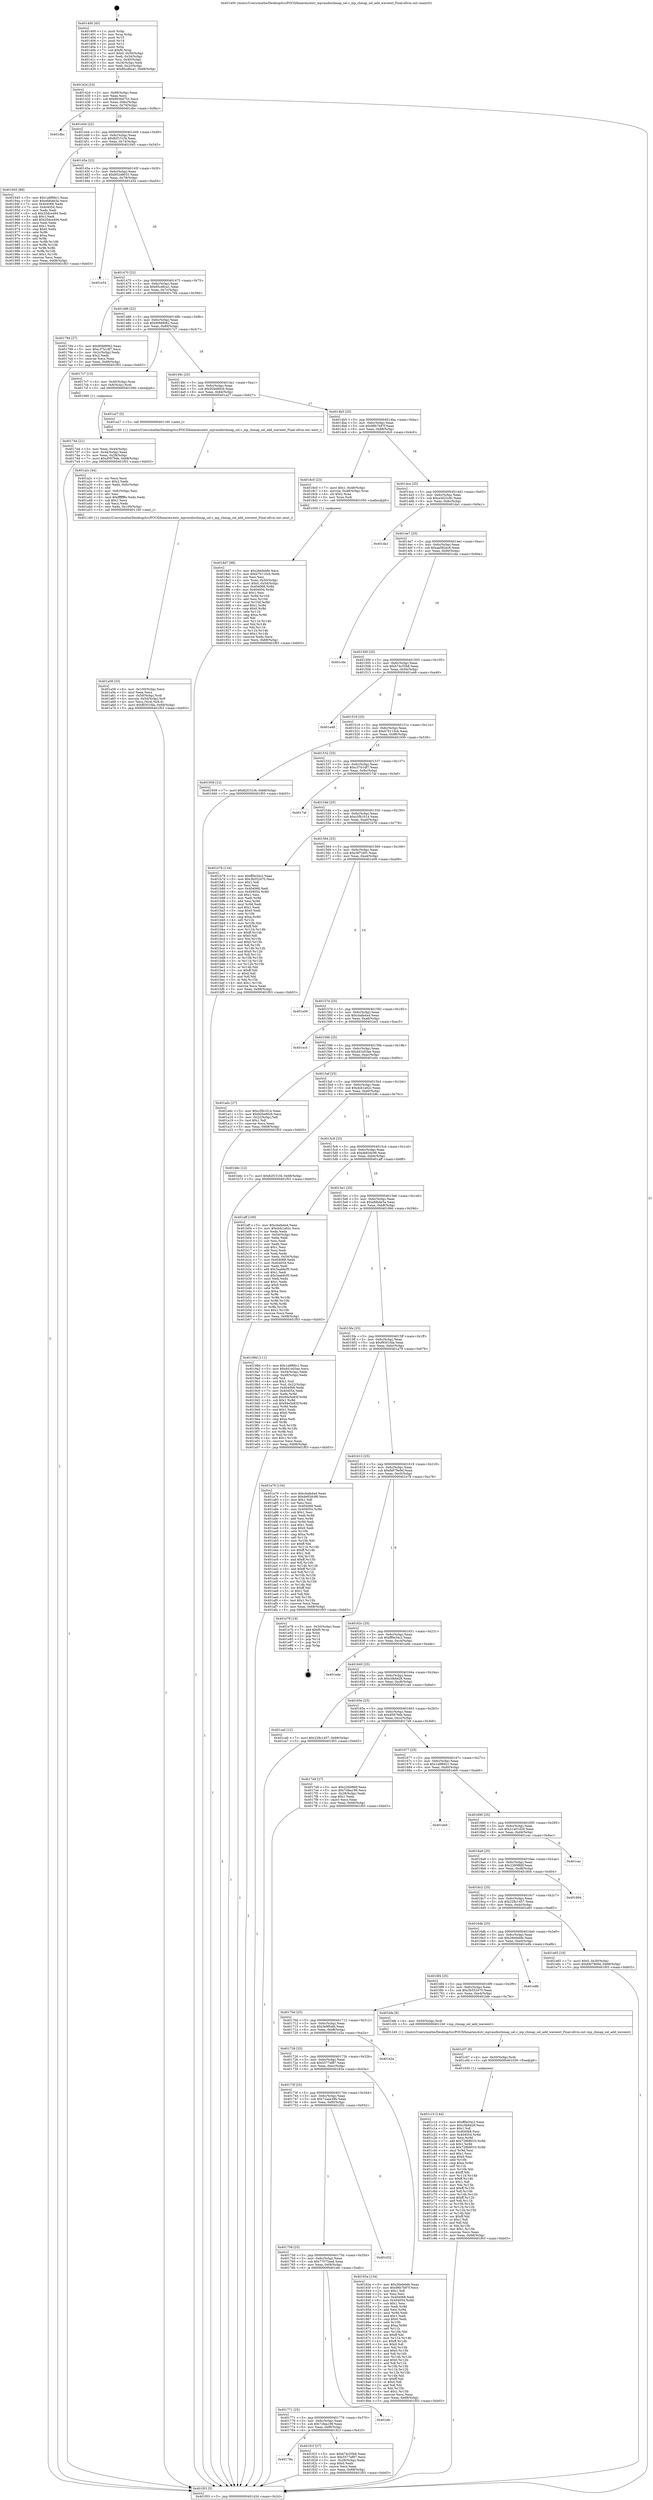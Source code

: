 digraph "0x401400" {
  label = "0x401400 (/mnt/c/Users/mathe/Desktop/tcc/POCII/binaries/extr_mpvaudiochmap_sel.c_mp_chmap_sel_add_waveext_Final-ollvm.out::main(0))"
  labelloc = "t"
  node[shape=record]

  Entry [label="",width=0.3,height=0.3,shape=circle,fillcolor=black,style=filled]
  "0x40142d" [label="{
     0x40142d [23]\l
     | [instrs]\l
     &nbsp;&nbsp;0x40142d \<+3\>: mov -0x68(%rbp),%eax\l
     &nbsp;&nbsp;0x401430 \<+2\>: mov %eax,%ecx\l
     &nbsp;&nbsp;0x401432 \<+6\>: sub $0x8036d753,%ecx\l
     &nbsp;&nbsp;0x401438 \<+3\>: mov %eax,-0x6c(%rbp)\l
     &nbsp;&nbsp;0x40143b \<+3\>: mov %ecx,-0x70(%rbp)\l
     &nbsp;&nbsp;0x40143e \<+6\>: je 0000000000401dbc \<main+0x9bc\>\l
  }"]
  "0x401dbc" [label="{
     0x401dbc\l
  }", style=dashed]
  "0x401444" [label="{
     0x401444 [22]\l
     | [instrs]\l
     &nbsp;&nbsp;0x401444 \<+5\>: jmp 0000000000401449 \<main+0x49\>\l
     &nbsp;&nbsp;0x401449 \<+3\>: mov -0x6c(%rbp),%eax\l
     &nbsp;&nbsp;0x40144c \<+5\>: sub $0x82f151f4,%eax\l
     &nbsp;&nbsp;0x401451 \<+3\>: mov %eax,-0x74(%rbp)\l
     &nbsp;&nbsp;0x401454 \<+6\>: je 0000000000401945 \<main+0x545\>\l
  }"]
  Exit [label="",width=0.3,height=0.3,shape=circle,fillcolor=black,style=filled,peripheries=2]
  "0x401945" [label="{
     0x401945 [88]\l
     | [instrs]\l
     &nbsp;&nbsp;0x401945 \<+5\>: mov $0x1a9f66c1,%eax\l
     &nbsp;&nbsp;0x40194a \<+5\>: mov $0xefdbde3a,%ecx\l
     &nbsp;&nbsp;0x40194f \<+7\>: mov 0x404068,%edx\l
     &nbsp;&nbsp;0x401956 \<+7\>: mov 0x404054,%esi\l
     &nbsp;&nbsp;0x40195d \<+2\>: mov %edx,%edi\l
     &nbsp;&nbsp;0x40195f \<+6\>: sub $0x35dce494,%edi\l
     &nbsp;&nbsp;0x401965 \<+3\>: sub $0x1,%edi\l
     &nbsp;&nbsp;0x401968 \<+6\>: add $0x35dce494,%edi\l
     &nbsp;&nbsp;0x40196e \<+3\>: imul %edi,%edx\l
     &nbsp;&nbsp;0x401971 \<+3\>: and $0x1,%edx\l
     &nbsp;&nbsp;0x401974 \<+3\>: cmp $0x0,%edx\l
     &nbsp;&nbsp;0x401977 \<+4\>: sete %r8b\l
     &nbsp;&nbsp;0x40197b \<+3\>: cmp $0xa,%esi\l
     &nbsp;&nbsp;0x40197e \<+4\>: setl %r9b\l
     &nbsp;&nbsp;0x401982 \<+3\>: mov %r8b,%r10b\l
     &nbsp;&nbsp;0x401985 \<+3\>: and %r9b,%r10b\l
     &nbsp;&nbsp;0x401988 \<+3\>: xor %r9b,%r8b\l
     &nbsp;&nbsp;0x40198b \<+3\>: or %r8b,%r10b\l
     &nbsp;&nbsp;0x40198e \<+4\>: test $0x1,%r10b\l
     &nbsp;&nbsp;0x401992 \<+3\>: cmovne %ecx,%eax\l
     &nbsp;&nbsp;0x401995 \<+3\>: mov %eax,-0x68(%rbp)\l
     &nbsp;&nbsp;0x401998 \<+5\>: jmp 0000000000401f03 \<main+0xb03\>\l
  }"]
  "0x40145a" [label="{
     0x40145a [22]\l
     | [instrs]\l
     &nbsp;&nbsp;0x40145a \<+5\>: jmp 000000000040145f \<main+0x5f\>\l
     &nbsp;&nbsp;0x40145f \<+3\>: mov -0x6c(%rbp),%eax\l
     &nbsp;&nbsp;0x401462 \<+5\>: sub $0x852d8031,%eax\l
     &nbsp;&nbsp;0x401467 \<+3\>: mov %eax,-0x78(%rbp)\l
     &nbsp;&nbsp;0x40146a \<+6\>: je 0000000000401e54 \<main+0xa54\>\l
  }"]
  "0x401c10" [label="{
     0x401c10 [144]\l
     | [instrs]\l
     &nbsp;&nbsp;0x401c10 \<+5\>: mov $0xff0e34c2,%eax\l
     &nbsp;&nbsp;0x401c15 \<+5\>: mov $0xc0b6d28,%ecx\l
     &nbsp;&nbsp;0x401c1a \<+2\>: mov $0x1,%dl\l
     &nbsp;&nbsp;0x401c1c \<+7\>: mov 0x404068,%esi\l
     &nbsp;&nbsp;0x401c23 \<+8\>: mov 0x404054,%r8d\l
     &nbsp;&nbsp;0x401c2b \<+3\>: mov %esi,%r9d\l
     &nbsp;&nbsp;0x401c2e \<+7\>: add $0x728b8033,%r9d\l
     &nbsp;&nbsp;0x401c35 \<+4\>: sub $0x1,%r9d\l
     &nbsp;&nbsp;0x401c39 \<+7\>: sub $0x728b8033,%r9d\l
     &nbsp;&nbsp;0x401c40 \<+4\>: imul %r9d,%esi\l
     &nbsp;&nbsp;0x401c44 \<+3\>: and $0x1,%esi\l
     &nbsp;&nbsp;0x401c47 \<+3\>: cmp $0x0,%esi\l
     &nbsp;&nbsp;0x401c4a \<+4\>: sete %r10b\l
     &nbsp;&nbsp;0x401c4e \<+4\>: cmp $0xa,%r8d\l
     &nbsp;&nbsp;0x401c52 \<+4\>: setl %r11b\l
     &nbsp;&nbsp;0x401c56 \<+3\>: mov %r10b,%bl\l
     &nbsp;&nbsp;0x401c59 \<+3\>: xor $0xff,%bl\l
     &nbsp;&nbsp;0x401c5c \<+3\>: mov %r11b,%r14b\l
     &nbsp;&nbsp;0x401c5f \<+4\>: xor $0xff,%r14b\l
     &nbsp;&nbsp;0x401c63 \<+3\>: xor $0x1,%dl\l
     &nbsp;&nbsp;0x401c66 \<+3\>: mov %bl,%r15b\l
     &nbsp;&nbsp;0x401c69 \<+4\>: and $0xff,%r15b\l
     &nbsp;&nbsp;0x401c6d \<+3\>: and %dl,%r10b\l
     &nbsp;&nbsp;0x401c70 \<+3\>: mov %r14b,%r12b\l
     &nbsp;&nbsp;0x401c73 \<+4\>: and $0xff,%r12b\l
     &nbsp;&nbsp;0x401c77 \<+3\>: and %dl,%r11b\l
     &nbsp;&nbsp;0x401c7a \<+3\>: or %r10b,%r15b\l
     &nbsp;&nbsp;0x401c7d \<+3\>: or %r11b,%r12b\l
     &nbsp;&nbsp;0x401c80 \<+3\>: xor %r12b,%r15b\l
     &nbsp;&nbsp;0x401c83 \<+3\>: or %r14b,%bl\l
     &nbsp;&nbsp;0x401c86 \<+3\>: xor $0xff,%bl\l
     &nbsp;&nbsp;0x401c89 \<+3\>: or $0x1,%dl\l
     &nbsp;&nbsp;0x401c8c \<+2\>: and %dl,%bl\l
     &nbsp;&nbsp;0x401c8e \<+3\>: or %bl,%r15b\l
     &nbsp;&nbsp;0x401c91 \<+4\>: test $0x1,%r15b\l
     &nbsp;&nbsp;0x401c95 \<+3\>: cmovne %ecx,%eax\l
     &nbsp;&nbsp;0x401c98 \<+3\>: mov %eax,-0x68(%rbp)\l
     &nbsp;&nbsp;0x401c9b \<+5\>: jmp 0000000000401f03 \<main+0xb03\>\l
  }"]
  "0x401e54" [label="{
     0x401e54\l
  }", style=dashed]
  "0x401470" [label="{
     0x401470 [22]\l
     | [instrs]\l
     &nbsp;&nbsp;0x401470 \<+5\>: jmp 0000000000401475 \<main+0x75\>\l
     &nbsp;&nbsp;0x401475 \<+3\>: mov -0x6c(%rbp),%eax\l
     &nbsp;&nbsp;0x401478 \<+5\>: sub $0x85cd6ca1,%eax\l
     &nbsp;&nbsp;0x40147d \<+3\>: mov %eax,-0x7c(%rbp)\l
     &nbsp;&nbsp;0x401480 \<+6\>: je 0000000000401794 \<main+0x394\>\l
  }"]
  "0x401c07" [label="{
     0x401c07 [9]\l
     | [instrs]\l
     &nbsp;&nbsp;0x401c07 \<+4\>: mov -0x50(%rbp),%rdi\l
     &nbsp;&nbsp;0x401c0b \<+5\>: call 0000000000401030 \<free@plt\>\l
     | [calls]\l
     &nbsp;&nbsp;0x401030 \{1\} (unknown)\l
  }"]
  "0x401794" [label="{
     0x401794 [27]\l
     | [instrs]\l
     &nbsp;&nbsp;0x401794 \<+5\>: mov $0x90fd9062,%eax\l
     &nbsp;&nbsp;0x401799 \<+5\>: mov $0xc37b1df7,%ecx\l
     &nbsp;&nbsp;0x40179e \<+3\>: mov -0x2c(%rbp),%edx\l
     &nbsp;&nbsp;0x4017a1 \<+3\>: cmp $0x2,%edx\l
     &nbsp;&nbsp;0x4017a4 \<+3\>: cmovne %ecx,%eax\l
     &nbsp;&nbsp;0x4017a7 \<+3\>: mov %eax,-0x68(%rbp)\l
     &nbsp;&nbsp;0x4017aa \<+5\>: jmp 0000000000401f03 \<main+0xb03\>\l
  }"]
  "0x401486" [label="{
     0x401486 [22]\l
     | [instrs]\l
     &nbsp;&nbsp;0x401486 \<+5\>: jmp 000000000040148b \<main+0x8b\>\l
     &nbsp;&nbsp;0x40148b \<+3\>: mov -0x6c(%rbp),%eax\l
     &nbsp;&nbsp;0x40148e \<+5\>: sub $0x90fd9062,%eax\l
     &nbsp;&nbsp;0x401493 \<+3\>: mov %eax,-0x80(%rbp)\l
     &nbsp;&nbsp;0x401496 \<+6\>: je 00000000004017c7 \<main+0x3c7\>\l
  }"]
  "0x401f03" [label="{
     0x401f03 [5]\l
     | [instrs]\l
     &nbsp;&nbsp;0x401f03 \<+5\>: jmp 000000000040142d \<main+0x2d\>\l
  }"]
  "0x401400" [label="{
     0x401400 [45]\l
     | [instrs]\l
     &nbsp;&nbsp;0x401400 \<+1\>: push %rbp\l
     &nbsp;&nbsp;0x401401 \<+3\>: mov %rsp,%rbp\l
     &nbsp;&nbsp;0x401404 \<+2\>: push %r15\l
     &nbsp;&nbsp;0x401406 \<+2\>: push %r14\l
     &nbsp;&nbsp;0x401408 \<+2\>: push %r12\l
     &nbsp;&nbsp;0x40140a \<+1\>: push %rbx\l
     &nbsp;&nbsp;0x40140b \<+7\>: sub $0xf0,%rsp\l
     &nbsp;&nbsp;0x401412 \<+7\>: movl $0x0,-0x30(%rbp)\l
     &nbsp;&nbsp;0x401419 \<+3\>: mov %edi,-0x34(%rbp)\l
     &nbsp;&nbsp;0x40141c \<+4\>: mov %rsi,-0x40(%rbp)\l
     &nbsp;&nbsp;0x401420 \<+3\>: mov -0x34(%rbp),%edi\l
     &nbsp;&nbsp;0x401423 \<+3\>: mov %edi,-0x2c(%rbp)\l
     &nbsp;&nbsp;0x401426 \<+7\>: movl $0x85cd6ca1,-0x68(%rbp)\l
  }"]
  "0x401a58" [label="{
     0x401a58 [33]\l
     | [instrs]\l
     &nbsp;&nbsp;0x401a58 \<+6\>: mov -0x100(%rbp),%ecx\l
     &nbsp;&nbsp;0x401a5e \<+3\>: imul %eax,%ecx\l
     &nbsp;&nbsp;0x401a61 \<+4\>: mov -0x50(%rbp),%rdi\l
     &nbsp;&nbsp;0x401a65 \<+4\>: movslq -0x54(%rbp),%r8\l
     &nbsp;&nbsp;0x401a69 \<+4\>: mov %ecx,(%rdi,%r8,4)\l
     &nbsp;&nbsp;0x401a6d \<+7\>: movl $0xf9301fda,-0x68(%rbp)\l
     &nbsp;&nbsp;0x401a74 \<+5\>: jmp 0000000000401f03 \<main+0xb03\>\l
  }"]
  "0x4017c7" [label="{
     0x4017c7 [13]\l
     | [instrs]\l
     &nbsp;&nbsp;0x4017c7 \<+4\>: mov -0x40(%rbp),%rax\l
     &nbsp;&nbsp;0x4017cb \<+4\>: mov 0x8(%rax),%rdi\l
     &nbsp;&nbsp;0x4017cf \<+5\>: call 0000000000401060 \<atoi@plt\>\l
     | [calls]\l
     &nbsp;&nbsp;0x401060 \{1\} (unknown)\l
  }"]
  "0x40149c" [label="{
     0x40149c [25]\l
     | [instrs]\l
     &nbsp;&nbsp;0x40149c \<+5\>: jmp 00000000004014a1 \<main+0xa1\>\l
     &nbsp;&nbsp;0x4014a1 \<+3\>: mov -0x6c(%rbp),%eax\l
     &nbsp;&nbsp;0x4014a4 \<+5\>: sub $0x92be80cb,%eax\l
     &nbsp;&nbsp;0x4014a9 \<+6\>: mov %eax,-0x84(%rbp)\l
     &nbsp;&nbsp;0x4014af \<+6\>: je 0000000000401a27 \<main+0x627\>\l
  }"]
  "0x4017d4" [label="{
     0x4017d4 [21]\l
     | [instrs]\l
     &nbsp;&nbsp;0x4017d4 \<+3\>: mov %eax,-0x44(%rbp)\l
     &nbsp;&nbsp;0x4017d7 \<+3\>: mov -0x44(%rbp),%eax\l
     &nbsp;&nbsp;0x4017da \<+3\>: mov %eax,-0x28(%rbp)\l
     &nbsp;&nbsp;0x4017dd \<+7\>: movl $0xd5979de,-0x68(%rbp)\l
     &nbsp;&nbsp;0x4017e4 \<+5\>: jmp 0000000000401f03 \<main+0xb03\>\l
  }"]
  "0x401a2c" [label="{
     0x401a2c [44]\l
     | [instrs]\l
     &nbsp;&nbsp;0x401a2c \<+2\>: xor %ecx,%ecx\l
     &nbsp;&nbsp;0x401a2e \<+5\>: mov $0x2,%edx\l
     &nbsp;&nbsp;0x401a33 \<+6\>: mov %edx,-0xfc(%rbp)\l
     &nbsp;&nbsp;0x401a39 \<+1\>: cltd\l
     &nbsp;&nbsp;0x401a3a \<+6\>: mov -0xfc(%rbp),%esi\l
     &nbsp;&nbsp;0x401a40 \<+2\>: idiv %esi\l
     &nbsp;&nbsp;0x401a42 \<+6\>: imul $0xfffffffe,%edx,%edx\l
     &nbsp;&nbsp;0x401a48 \<+3\>: sub $0x1,%ecx\l
     &nbsp;&nbsp;0x401a4b \<+2\>: sub %ecx,%edx\l
     &nbsp;&nbsp;0x401a4d \<+6\>: mov %edx,-0x100(%rbp)\l
     &nbsp;&nbsp;0x401a53 \<+5\>: call 0000000000401160 \<next_i\>\l
     | [calls]\l
     &nbsp;&nbsp;0x401160 \{1\} (/mnt/c/Users/mathe/Desktop/tcc/POCII/binaries/extr_mpvaudiochmap_sel.c_mp_chmap_sel_add_waveext_Final-ollvm.out::next_i)\l
  }"]
  "0x401a27" [label="{
     0x401a27 [5]\l
     | [instrs]\l
     &nbsp;&nbsp;0x401a27 \<+5\>: call 0000000000401160 \<next_i\>\l
     | [calls]\l
     &nbsp;&nbsp;0x401160 \{1\} (/mnt/c/Users/mathe/Desktop/tcc/POCII/binaries/extr_mpvaudiochmap_sel.c_mp_chmap_sel_add_waveext_Final-ollvm.out::next_i)\l
  }"]
  "0x4014b5" [label="{
     0x4014b5 [25]\l
     | [instrs]\l
     &nbsp;&nbsp;0x4014b5 \<+5\>: jmp 00000000004014ba \<main+0xba\>\l
     &nbsp;&nbsp;0x4014ba \<+3\>: mov -0x6c(%rbp),%eax\l
     &nbsp;&nbsp;0x4014bd \<+5\>: sub $0x98b7b97f,%eax\l
     &nbsp;&nbsp;0x4014c2 \<+6\>: mov %eax,-0x88(%rbp)\l
     &nbsp;&nbsp;0x4014c8 \<+6\>: je 00000000004018c0 \<main+0x4c0\>\l
  }"]
  "0x4018d7" [label="{
     0x4018d7 [98]\l
     | [instrs]\l
     &nbsp;&nbsp;0x4018d7 \<+5\>: mov $0x26e0ebfe,%ecx\l
     &nbsp;&nbsp;0x4018dc \<+5\>: mov $0xb7b110cb,%edx\l
     &nbsp;&nbsp;0x4018e1 \<+2\>: xor %esi,%esi\l
     &nbsp;&nbsp;0x4018e3 \<+4\>: mov %rax,-0x50(%rbp)\l
     &nbsp;&nbsp;0x4018e7 \<+7\>: movl $0x0,-0x54(%rbp)\l
     &nbsp;&nbsp;0x4018ee \<+8\>: mov 0x404068,%r8d\l
     &nbsp;&nbsp;0x4018f6 \<+8\>: mov 0x404054,%r9d\l
     &nbsp;&nbsp;0x4018fe \<+3\>: sub $0x1,%esi\l
     &nbsp;&nbsp;0x401901 \<+3\>: mov %r8d,%r10d\l
     &nbsp;&nbsp;0x401904 \<+3\>: add %esi,%r10d\l
     &nbsp;&nbsp;0x401907 \<+4\>: imul %r10d,%r8d\l
     &nbsp;&nbsp;0x40190b \<+4\>: and $0x1,%r8d\l
     &nbsp;&nbsp;0x40190f \<+4\>: cmp $0x0,%r8d\l
     &nbsp;&nbsp;0x401913 \<+4\>: sete %r11b\l
     &nbsp;&nbsp;0x401917 \<+4\>: cmp $0xa,%r9d\l
     &nbsp;&nbsp;0x40191b \<+3\>: setl %bl\l
     &nbsp;&nbsp;0x40191e \<+3\>: mov %r11b,%r14b\l
     &nbsp;&nbsp;0x401921 \<+3\>: and %bl,%r14b\l
     &nbsp;&nbsp;0x401924 \<+3\>: xor %bl,%r11b\l
     &nbsp;&nbsp;0x401927 \<+3\>: or %r11b,%r14b\l
     &nbsp;&nbsp;0x40192a \<+4\>: test $0x1,%r14b\l
     &nbsp;&nbsp;0x40192e \<+3\>: cmovne %edx,%ecx\l
     &nbsp;&nbsp;0x401931 \<+3\>: mov %ecx,-0x68(%rbp)\l
     &nbsp;&nbsp;0x401934 \<+5\>: jmp 0000000000401f03 \<main+0xb03\>\l
  }"]
  "0x4018c0" [label="{
     0x4018c0 [23]\l
     | [instrs]\l
     &nbsp;&nbsp;0x4018c0 \<+7\>: movl $0x1,-0x48(%rbp)\l
     &nbsp;&nbsp;0x4018c7 \<+4\>: movslq -0x48(%rbp),%rax\l
     &nbsp;&nbsp;0x4018cb \<+4\>: shl $0x2,%rax\l
     &nbsp;&nbsp;0x4018cf \<+3\>: mov %rax,%rdi\l
     &nbsp;&nbsp;0x4018d2 \<+5\>: call 0000000000401050 \<malloc@plt\>\l
     | [calls]\l
     &nbsp;&nbsp;0x401050 \{1\} (unknown)\l
  }"]
  "0x4014ce" [label="{
     0x4014ce [25]\l
     | [instrs]\l
     &nbsp;&nbsp;0x4014ce \<+5\>: jmp 00000000004014d3 \<main+0xd3\>\l
     &nbsp;&nbsp;0x4014d3 \<+3\>: mov -0x6c(%rbp),%eax\l
     &nbsp;&nbsp;0x4014d6 \<+5\>: sub $0xa3d22c8c,%eax\l
     &nbsp;&nbsp;0x4014db \<+6\>: mov %eax,-0x8c(%rbp)\l
     &nbsp;&nbsp;0x4014e1 \<+6\>: je 0000000000401da1 \<main+0x9a1\>\l
  }"]
  "0x40178a" [label="{
     0x40178a\l
  }", style=dashed]
  "0x401da1" [label="{
     0x401da1\l
  }", style=dashed]
  "0x4014e7" [label="{
     0x4014e7 [25]\l
     | [instrs]\l
     &nbsp;&nbsp;0x4014e7 \<+5\>: jmp 00000000004014ec \<main+0xec\>\l
     &nbsp;&nbsp;0x4014ec \<+3\>: mov -0x6c(%rbp),%eax\l
     &nbsp;&nbsp;0x4014ef \<+5\>: sub $0xaa582ec8,%eax\l
     &nbsp;&nbsp;0x4014f4 \<+6\>: mov %eax,-0x90(%rbp)\l
     &nbsp;&nbsp;0x4014fa \<+6\>: je 0000000000401cda \<main+0x8da\>\l
  }"]
  "0x40181f" [label="{
     0x40181f [27]\l
     | [instrs]\l
     &nbsp;&nbsp;0x40181f \<+5\>: mov $0xb74c55b8,%eax\l
     &nbsp;&nbsp;0x401824 \<+5\>: mov $0x5577ef87,%ecx\l
     &nbsp;&nbsp;0x401829 \<+3\>: mov -0x28(%rbp),%edx\l
     &nbsp;&nbsp;0x40182c \<+3\>: cmp $0x0,%edx\l
     &nbsp;&nbsp;0x40182f \<+3\>: cmove %ecx,%eax\l
     &nbsp;&nbsp;0x401832 \<+3\>: mov %eax,-0x68(%rbp)\l
     &nbsp;&nbsp;0x401835 \<+5\>: jmp 0000000000401f03 \<main+0xb03\>\l
  }"]
  "0x401cda" [label="{
     0x401cda\l
  }", style=dashed]
  "0x401500" [label="{
     0x401500 [25]\l
     | [instrs]\l
     &nbsp;&nbsp;0x401500 \<+5\>: jmp 0000000000401505 \<main+0x105\>\l
     &nbsp;&nbsp;0x401505 \<+3\>: mov -0x6c(%rbp),%eax\l
     &nbsp;&nbsp;0x401508 \<+5\>: sub $0xb74c55b8,%eax\l
     &nbsp;&nbsp;0x40150d \<+6\>: mov %eax,-0x94(%rbp)\l
     &nbsp;&nbsp;0x401513 \<+6\>: je 0000000000401e48 \<main+0xa48\>\l
  }"]
  "0x401771" [label="{
     0x401771 [25]\l
     | [instrs]\l
     &nbsp;&nbsp;0x401771 \<+5\>: jmp 0000000000401776 \<main+0x376\>\l
     &nbsp;&nbsp;0x401776 \<+3\>: mov -0x6c(%rbp),%eax\l
     &nbsp;&nbsp;0x401779 \<+5\>: sub $0x7cfea199,%eax\l
     &nbsp;&nbsp;0x40177e \<+6\>: mov %eax,-0xf8(%rbp)\l
     &nbsp;&nbsp;0x401784 \<+6\>: je 000000000040181f \<main+0x41f\>\l
  }"]
  "0x401e48" [label="{
     0x401e48\l
  }", style=dashed]
  "0x401519" [label="{
     0x401519 [25]\l
     | [instrs]\l
     &nbsp;&nbsp;0x401519 \<+5\>: jmp 000000000040151e \<main+0x11e\>\l
     &nbsp;&nbsp;0x40151e \<+3\>: mov -0x6c(%rbp),%eax\l
     &nbsp;&nbsp;0x401521 \<+5\>: sub $0xb7b110cb,%eax\l
     &nbsp;&nbsp;0x401526 \<+6\>: mov %eax,-0x98(%rbp)\l
     &nbsp;&nbsp;0x40152c \<+6\>: je 0000000000401939 \<main+0x539\>\l
  }"]
  "0x401efc" [label="{
     0x401efc\l
  }", style=dashed]
  "0x401939" [label="{
     0x401939 [12]\l
     | [instrs]\l
     &nbsp;&nbsp;0x401939 \<+7\>: movl $0x82f151f4,-0x68(%rbp)\l
     &nbsp;&nbsp;0x401940 \<+5\>: jmp 0000000000401f03 \<main+0xb03\>\l
  }"]
  "0x401532" [label="{
     0x401532 [25]\l
     | [instrs]\l
     &nbsp;&nbsp;0x401532 \<+5\>: jmp 0000000000401537 \<main+0x137\>\l
     &nbsp;&nbsp;0x401537 \<+3\>: mov -0x6c(%rbp),%eax\l
     &nbsp;&nbsp;0x40153a \<+5\>: sub $0xc37b1df7,%eax\l
     &nbsp;&nbsp;0x40153f \<+6\>: mov %eax,-0x9c(%rbp)\l
     &nbsp;&nbsp;0x401545 \<+6\>: je 00000000004017af \<main+0x3af\>\l
  }"]
  "0x401758" [label="{
     0x401758 [25]\l
     | [instrs]\l
     &nbsp;&nbsp;0x401758 \<+5\>: jmp 000000000040175d \<main+0x35d\>\l
     &nbsp;&nbsp;0x40175d \<+3\>: mov -0x6c(%rbp),%eax\l
     &nbsp;&nbsp;0x401760 \<+5\>: sub $0x77075aad,%eax\l
     &nbsp;&nbsp;0x401765 \<+6\>: mov %eax,-0xf4(%rbp)\l
     &nbsp;&nbsp;0x40176b \<+6\>: je 0000000000401efc \<main+0xafc\>\l
  }"]
  "0x4017af" [label="{
     0x4017af\l
  }", style=dashed]
  "0x40154b" [label="{
     0x40154b [25]\l
     | [instrs]\l
     &nbsp;&nbsp;0x40154b \<+5\>: jmp 0000000000401550 \<main+0x150\>\l
     &nbsp;&nbsp;0x401550 \<+3\>: mov -0x6c(%rbp),%eax\l
     &nbsp;&nbsp;0x401553 \<+5\>: sub $0xc5fb1614,%eax\l
     &nbsp;&nbsp;0x401558 \<+6\>: mov %eax,-0xa0(%rbp)\l
     &nbsp;&nbsp;0x40155e \<+6\>: je 0000000000401b78 \<main+0x778\>\l
  }"]
  "0x401d32" [label="{
     0x401d32\l
  }", style=dashed]
  "0x401b78" [label="{
     0x401b78 [134]\l
     | [instrs]\l
     &nbsp;&nbsp;0x401b78 \<+5\>: mov $0xff0e34c2,%eax\l
     &nbsp;&nbsp;0x401b7d \<+5\>: mov $0x3b552470,%ecx\l
     &nbsp;&nbsp;0x401b82 \<+2\>: mov $0x1,%dl\l
     &nbsp;&nbsp;0x401b84 \<+2\>: xor %esi,%esi\l
     &nbsp;&nbsp;0x401b86 \<+7\>: mov 0x404068,%edi\l
     &nbsp;&nbsp;0x401b8d \<+8\>: mov 0x404054,%r8d\l
     &nbsp;&nbsp;0x401b95 \<+3\>: sub $0x1,%esi\l
     &nbsp;&nbsp;0x401b98 \<+3\>: mov %edi,%r9d\l
     &nbsp;&nbsp;0x401b9b \<+3\>: add %esi,%r9d\l
     &nbsp;&nbsp;0x401b9e \<+4\>: imul %r9d,%edi\l
     &nbsp;&nbsp;0x401ba2 \<+3\>: and $0x1,%edi\l
     &nbsp;&nbsp;0x401ba5 \<+3\>: cmp $0x0,%edi\l
     &nbsp;&nbsp;0x401ba8 \<+4\>: sete %r10b\l
     &nbsp;&nbsp;0x401bac \<+4\>: cmp $0xa,%r8d\l
     &nbsp;&nbsp;0x401bb0 \<+4\>: setl %r11b\l
     &nbsp;&nbsp;0x401bb4 \<+3\>: mov %r10b,%bl\l
     &nbsp;&nbsp;0x401bb7 \<+3\>: xor $0xff,%bl\l
     &nbsp;&nbsp;0x401bba \<+3\>: mov %r11b,%r14b\l
     &nbsp;&nbsp;0x401bbd \<+4\>: xor $0xff,%r14b\l
     &nbsp;&nbsp;0x401bc1 \<+3\>: xor $0x0,%dl\l
     &nbsp;&nbsp;0x401bc4 \<+3\>: mov %bl,%r15b\l
     &nbsp;&nbsp;0x401bc7 \<+4\>: and $0x0,%r15b\l
     &nbsp;&nbsp;0x401bcb \<+3\>: and %dl,%r10b\l
     &nbsp;&nbsp;0x401bce \<+3\>: mov %r14b,%r12b\l
     &nbsp;&nbsp;0x401bd1 \<+4\>: and $0x0,%r12b\l
     &nbsp;&nbsp;0x401bd5 \<+3\>: and %dl,%r11b\l
     &nbsp;&nbsp;0x401bd8 \<+3\>: or %r10b,%r15b\l
     &nbsp;&nbsp;0x401bdb \<+3\>: or %r11b,%r12b\l
     &nbsp;&nbsp;0x401bde \<+3\>: xor %r12b,%r15b\l
     &nbsp;&nbsp;0x401be1 \<+3\>: or %r14b,%bl\l
     &nbsp;&nbsp;0x401be4 \<+3\>: xor $0xff,%bl\l
     &nbsp;&nbsp;0x401be7 \<+3\>: or $0x0,%dl\l
     &nbsp;&nbsp;0x401bea \<+2\>: and %dl,%bl\l
     &nbsp;&nbsp;0x401bec \<+3\>: or %bl,%r15b\l
     &nbsp;&nbsp;0x401bef \<+4\>: test $0x1,%r15b\l
     &nbsp;&nbsp;0x401bf3 \<+3\>: cmovne %ecx,%eax\l
     &nbsp;&nbsp;0x401bf6 \<+3\>: mov %eax,-0x68(%rbp)\l
     &nbsp;&nbsp;0x401bf9 \<+5\>: jmp 0000000000401f03 \<main+0xb03\>\l
  }"]
  "0x401564" [label="{
     0x401564 [25]\l
     | [instrs]\l
     &nbsp;&nbsp;0x401564 \<+5\>: jmp 0000000000401569 \<main+0x169\>\l
     &nbsp;&nbsp;0x401569 \<+3\>: mov -0x6c(%rbp),%eax\l
     &nbsp;&nbsp;0x40156c \<+5\>: sub $0xc6f7c6f1,%eax\l
     &nbsp;&nbsp;0x401571 \<+6\>: mov %eax,-0xa4(%rbp)\l
     &nbsp;&nbsp;0x401577 \<+6\>: je 0000000000401e09 \<main+0xa09\>\l
  }"]
  "0x40173f" [label="{
     0x40173f [25]\l
     | [instrs]\l
     &nbsp;&nbsp;0x40173f \<+5\>: jmp 0000000000401744 \<main+0x344\>\l
     &nbsp;&nbsp;0x401744 \<+3\>: mov -0x6c(%rbp),%eax\l
     &nbsp;&nbsp;0x401747 \<+5\>: sub $0x72aee39b,%eax\l
     &nbsp;&nbsp;0x40174c \<+6\>: mov %eax,-0xf0(%rbp)\l
     &nbsp;&nbsp;0x401752 \<+6\>: je 0000000000401d32 \<main+0x932\>\l
  }"]
  "0x401e09" [label="{
     0x401e09\l
  }", style=dashed]
  "0x40157d" [label="{
     0x40157d [25]\l
     | [instrs]\l
     &nbsp;&nbsp;0x40157d \<+5\>: jmp 0000000000401582 \<main+0x182\>\l
     &nbsp;&nbsp;0x401582 \<+3\>: mov -0x6c(%rbp),%eax\l
     &nbsp;&nbsp;0x401585 \<+5\>: sub $0xcbafa4a4,%eax\l
     &nbsp;&nbsp;0x40158a \<+6\>: mov %eax,-0xa8(%rbp)\l
     &nbsp;&nbsp;0x401590 \<+6\>: je 0000000000401ec5 \<main+0xac5\>\l
  }"]
  "0x40183a" [label="{
     0x40183a [134]\l
     | [instrs]\l
     &nbsp;&nbsp;0x40183a \<+5\>: mov $0x26e0ebfe,%eax\l
     &nbsp;&nbsp;0x40183f \<+5\>: mov $0x98b7b97f,%ecx\l
     &nbsp;&nbsp;0x401844 \<+2\>: mov $0x1,%dl\l
     &nbsp;&nbsp;0x401846 \<+2\>: xor %esi,%esi\l
     &nbsp;&nbsp;0x401848 \<+7\>: mov 0x404068,%edi\l
     &nbsp;&nbsp;0x40184f \<+8\>: mov 0x404054,%r8d\l
     &nbsp;&nbsp;0x401857 \<+3\>: sub $0x1,%esi\l
     &nbsp;&nbsp;0x40185a \<+3\>: mov %edi,%r9d\l
     &nbsp;&nbsp;0x40185d \<+3\>: add %esi,%r9d\l
     &nbsp;&nbsp;0x401860 \<+4\>: imul %r9d,%edi\l
     &nbsp;&nbsp;0x401864 \<+3\>: and $0x1,%edi\l
     &nbsp;&nbsp;0x401867 \<+3\>: cmp $0x0,%edi\l
     &nbsp;&nbsp;0x40186a \<+4\>: sete %r10b\l
     &nbsp;&nbsp;0x40186e \<+4\>: cmp $0xa,%r8d\l
     &nbsp;&nbsp;0x401872 \<+4\>: setl %r11b\l
     &nbsp;&nbsp;0x401876 \<+3\>: mov %r10b,%bl\l
     &nbsp;&nbsp;0x401879 \<+3\>: xor $0xff,%bl\l
     &nbsp;&nbsp;0x40187c \<+3\>: mov %r11b,%r14b\l
     &nbsp;&nbsp;0x40187f \<+4\>: xor $0xff,%r14b\l
     &nbsp;&nbsp;0x401883 \<+3\>: xor $0x0,%dl\l
     &nbsp;&nbsp;0x401886 \<+3\>: mov %bl,%r15b\l
     &nbsp;&nbsp;0x401889 \<+4\>: and $0x0,%r15b\l
     &nbsp;&nbsp;0x40188d \<+3\>: and %dl,%r10b\l
     &nbsp;&nbsp;0x401890 \<+3\>: mov %r14b,%r12b\l
     &nbsp;&nbsp;0x401893 \<+4\>: and $0x0,%r12b\l
     &nbsp;&nbsp;0x401897 \<+3\>: and %dl,%r11b\l
     &nbsp;&nbsp;0x40189a \<+3\>: or %r10b,%r15b\l
     &nbsp;&nbsp;0x40189d \<+3\>: or %r11b,%r12b\l
     &nbsp;&nbsp;0x4018a0 \<+3\>: xor %r12b,%r15b\l
     &nbsp;&nbsp;0x4018a3 \<+3\>: or %r14b,%bl\l
     &nbsp;&nbsp;0x4018a6 \<+3\>: xor $0xff,%bl\l
     &nbsp;&nbsp;0x4018a9 \<+3\>: or $0x0,%dl\l
     &nbsp;&nbsp;0x4018ac \<+2\>: and %dl,%bl\l
     &nbsp;&nbsp;0x4018ae \<+3\>: or %bl,%r15b\l
     &nbsp;&nbsp;0x4018b1 \<+4\>: test $0x1,%r15b\l
     &nbsp;&nbsp;0x4018b5 \<+3\>: cmovne %ecx,%eax\l
     &nbsp;&nbsp;0x4018b8 \<+3\>: mov %eax,-0x68(%rbp)\l
     &nbsp;&nbsp;0x4018bb \<+5\>: jmp 0000000000401f03 \<main+0xb03\>\l
  }"]
  "0x401ec5" [label="{
     0x401ec5\l
  }", style=dashed]
  "0x401596" [label="{
     0x401596 [25]\l
     | [instrs]\l
     &nbsp;&nbsp;0x401596 \<+5\>: jmp 000000000040159b \<main+0x19b\>\l
     &nbsp;&nbsp;0x40159b \<+3\>: mov -0x6c(%rbp),%eax\l
     &nbsp;&nbsp;0x40159e \<+5\>: sub $0xd41e03ae,%eax\l
     &nbsp;&nbsp;0x4015a3 \<+6\>: mov %eax,-0xac(%rbp)\l
     &nbsp;&nbsp;0x4015a9 \<+6\>: je 0000000000401a0c \<main+0x60c\>\l
  }"]
  "0x401726" [label="{
     0x401726 [25]\l
     | [instrs]\l
     &nbsp;&nbsp;0x401726 \<+5\>: jmp 000000000040172b \<main+0x32b\>\l
     &nbsp;&nbsp;0x40172b \<+3\>: mov -0x6c(%rbp),%eax\l
     &nbsp;&nbsp;0x40172e \<+5\>: sub $0x5577ef87,%eax\l
     &nbsp;&nbsp;0x401733 \<+6\>: mov %eax,-0xec(%rbp)\l
     &nbsp;&nbsp;0x401739 \<+6\>: je 000000000040183a \<main+0x43a\>\l
  }"]
  "0x401a0c" [label="{
     0x401a0c [27]\l
     | [instrs]\l
     &nbsp;&nbsp;0x401a0c \<+5\>: mov $0xc5fb1614,%eax\l
     &nbsp;&nbsp;0x401a11 \<+5\>: mov $0x92be80cb,%ecx\l
     &nbsp;&nbsp;0x401a16 \<+3\>: mov -0x22(%rbp),%dl\l
     &nbsp;&nbsp;0x401a19 \<+3\>: test $0x1,%dl\l
     &nbsp;&nbsp;0x401a1c \<+3\>: cmovne %ecx,%eax\l
     &nbsp;&nbsp;0x401a1f \<+3\>: mov %eax,-0x68(%rbp)\l
     &nbsp;&nbsp;0x401a22 \<+5\>: jmp 0000000000401f03 \<main+0xb03\>\l
  }"]
  "0x4015af" [label="{
     0x4015af [25]\l
     | [instrs]\l
     &nbsp;&nbsp;0x4015af \<+5\>: jmp 00000000004015b4 \<main+0x1b4\>\l
     &nbsp;&nbsp;0x4015b4 \<+3\>: mov -0x6c(%rbp),%eax\l
     &nbsp;&nbsp;0x4015b7 \<+5\>: sub $0xdcb1a62c,%eax\l
     &nbsp;&nbsp;0x4015bc \<+6\>: mov %eax,-0xb0(%rbp)\l
     &nbsp;&nbsp;0x4015c2 \<+6\>: je 0000000000401b6c \<main+0x76c\>\l
  }"]
  "0x401e2a" [label="{
     0x401e2a\l
  }", style=dashed]
  "0x401b6c" [label="{
     0x401b6c [12]\l
     | [instrs]\l
     &nbsp;&nbsp;0x401b6c \<+7\>: movl $0x82f151f4,-0x68(%rbp)\l
     &nbsp;&nbsp;0x401b73 \<+5\>: jmp 0000000000401f03 \<main+0xb03\>\l
  }"]
  "0x4015c8" [label="{
     0x4015c8 [25]\l
     | [instrs]\l
     &nbsp;&nbsp;0x4015c8 \<+5\>: jmp 00000000004015cd \<main+0x1cd\>\l
     &nbsp;&nbsp;0x4015cd \<+3\>: mov -0x6c(%rbp),%eax\l
     &nbsp;&nbsp;0x4015d0 \<+5\>: sub $0xde83dc96,%eax\l
     &nbsp;&nbsp;0x4015d5 \<+6\>: mov %eax,-0xb4(%rbp)\l
     &nbsp;&nbsp;0x4015db \<+6\>: je 0000000000401aff \<main+0x6ff\>\l
  }"]
  "0x40170d" [label="{
     0x40170d [25]\l
     | [instrs]\l
     &nbsp;&nbsp;0x40170d \<+5\>: jmp 0000000000401712 \<main+0x312\>\l
     &nbsp;&nbsp;0x401712 \<+3\>: mov -0x6c(%rbp),%eax\l
     &nbsp;&nbsp;0x401715 \<+5\>: sub $0x3e9f5efd,%eax\l
     &nbsp;&nbsp;0x40171a \<+6\>: mov %eax,-0xe8(%rbp)\l
     &nbsp;&nbsp;0x401720 \<+6\>: je 0000000000401e2a \<main+0xa2a\>\l
  }"]
  "0x401aff" [label="{
     0x401aff [109]\l
     | [instrs]\l
     &nbsp;&nbsp;0x401aff \<+5\>: mov $0xcbafa4a4,%eax\l
     &nbsp;&nbsp;0x401b04 \<+5\>: mov $0xdcb1a62c,%ecx\l
     &nbsp;&nbsp;0x401b09 \<+2\>: xor %edx,%edx\l
     &nbsp;&nbsp;0x401b0b \<+3\>: mov -0x54(%rbp),%esi\l
     &nbsp;&nbsp;0x401b0e \<+2\>: mov %edx,%edi\l
     &nbsp;&nbsp;0x401b10 \<+2\>: sub %esi,%edi\l
     &nbsp;&nbsp;0x401b12 \<+2\>: mov %edx,%esi\l
     &nbsp;&nbsp;0x401b14 \<+3\>: sub $0x1,%esi\l
     &nbsp;&nbsp;0x401b17 \<+2\>: add %esi,%edi\l
     &nbsp;&nbsp;0x401b19 \<+2\>: sub %edi,%edx\l
     &nbsp;&nbsp;0x401b1b \<+3\>: mov %edx,-0x54(%rbp)\l
     &nbsp;&nbsp;0x401b1e \<+7\>: mov 0x404068,%edx\l
     &nbsp;&nbsp;0x401b25 \<+7\>: mov 0x404054,%esi\l
     &nbsp;&nbsp;0x401b2c \<+2\>: mov %edx,%edi\l
     &nbsp;&nbsp;0x401b2e \<+6\>: add $0x3aab6cf5,%edi\l
     &nbsp;&nbsp;0x401b34 \<+3\>: sub $0x1,%edi\l
     &nbsp;&nbsp;0x401b37 \<+6\>: sub $0x3aab6cf5,%edi\l
     &nbsp;&nbsp;0x401b3d \<+3\>: imul %edi,%edx\l
     &nbsp;&nbsp;0x401b40 \<+3\>: and $0x1,%edx\l
     &nbsp;&nbsp;0x401b43 \<+3\>: cmp $0x0,%edx\l
     &nbsp;&nbsp;0x401b46 \<+4\>: sete %r8b\l
     &nbsp;&nbsp;0x401b4a \<+3\>: cmp $0xa,%esi\l
     &nbsp;&nbsp;0x401b4d \<+4\>: setl %r9b\l
     &nbsp;&nbsp;0x401b51 \<+3\>: mov %r8b,%r10b\l
     &nbsp;&nbsp;0x401b54 \<+3\>: and %r9b,%r10b\l
     &nbsp;&nbsp;0x401b57 \<+3\>: xor %r9b,%r8b\l
     &nbsp;&nbsp;0x401b5a \<+3\>: or %r8b,%r10b\l
     &nbsp;&nbsp;0x401b5d \<+4\>: test $0x1,%r10b\l
     &nbsp;&nbsp;0x401b61 \<+3\>: cmovne %ecx,%eax\l
     &nbsp;&nbsp;0x401b64 \<+3\>: mov %eax,-0x68(%rbp)\l
     &nbsp;&nbsp;0x401b67 \<+5\>: jmp 0000000000401f03 \<main+0xb03\>\l
  }"]
  "0x4015e1" [label="{
     0x4015e1 [25]\l
     | [instrs]\l
     &nbsp;&nbsp;0x4015e1 \<+5\>: jmp 00000000004015e6 \<main+0x1e6\>\l
     &nbsp;&nbsp;0x4015e6 \<+3\>: mov -0x6c(%rbp),%eax\l
     &nbsp;&nbsp;0x4015e9 \<+5\>: sub $0xefdbde3a,%eax\l
     &nbsp;&nbsp;0x4015ee \<+6\>: mov %eax,-0xb8(%rbp)\l
     &nbsp;&nbsp;0x4015f4 \<+6\>: je 000000000040199d \<main+0x59d\>\l
  }"]
  "0x401bfe" [label="{
     0x401bfe [9]\l
     | [instrs]\l
     &nbsp;&nbsp;0x401bfe \<+4\>: mov -0x50(%rbp),%rdi\l
     &nbsp;&nbsp;0x401c02 \<+5\>: call 0000000000401240 \<mp_chmap_sel_add_waveext\>\l
     | [calls]\l
     &nbsp;&nbsp;0x401240 \{1\} (/mnt/c/Users/mathe/Desktop/tcc/POCII/binaries/extr_mpvaudiochmap_sel.c_mp_chmap_sel_add_waveext_Final-ollvm.out::mp_chmap_sel_add_waveext)\l
  }"]
  "0x40199d" [label="{
     0x40199d [111]\l
     | [instrs]\l
     &nbsp;&nbsp;0x40199d \<+5\>: mov $0x1a9f66c1,%eax\l
     &nbsp;&nbsp;0x4019a2 \<+5\>: mov $0xd41e03ae,%ecx\l
     &nbsp;&nbsp;0x4019a7 \<+3\>: mov -0x54(%rbp),%edx\l
     &nbsp;&nbsp;0x4019aa \<+3\>: cmp -0x48(%rbp),%edx\l
     &nbsp;&nbsp;0x4019ad \<+4\>: setl %sil\l
     &nbsp;&nbsp;0x4019b1 \<+4\>: and $0x1,%sil\l
     &nbsp;&nbsp;0x4019b5 \<+4\>: mov %sil,-0x22(%rbp)\l
     &nbsp;&nbsp;0x4019b9 \<+7\>: mov 0x404068,%edx\l
     &nbsp;&nbsp;0x4019c0 \<+7\>: mov 0x404054,%edi\l
     &nbsp;&nbsp;0x4019c7 \<+3\>: mov %edx,%r8d\l
     &nbsp;&nbsp;0x4019ca \<+7\>: add $0x94e5e83f,%r8d\l
     &nbsp;&nbsp;0x4019d1 \<+4\>: sub $0x1,%r8d\l
     &nbsp;&nbsp;0x4019d5 \<+7\>: sub $0x94e5e83f,%r8d\l
     &nbsp;&nbsp;0x4019dc \<+4\>: imul %r8d,%edx\l
     &nbsp;&nbsp;0x4019e0 \<+3\>: and $0x1,%edx\l
     &nbsp;&nbsp;0x4019e3 \<+3\>: cmp $0x0,%edx\l
     &nbsp;&nbsp;0x4019e6 \<+4\>: sete %sil\l
     &nbsp;&nbsp;0x4019ea \<+3\>: cmp $0xa,%edi\l
     &nbsp;&nbsp;0x4019ed \<+4\>: setl %r9b\l
     &nbsp;&nbsp;0x4019f1 \<+3\>: mov %sil,%r10b\l
     &nbsp;&nbsp;0x4019f4 \<+3\>: and %r9b,%r10b\l
     &nbsp;&nbsp;0x4019f7 \<+3\>: xor %r9b,%sil\l
     &nbsp;&nbsp;0x4019fa \<+3\>: or %sil,%r10b\l
     &nbsp;&nbsp;0x4019fd \<+4\>: test $0x1,%r10b\l
     &nbsp;&nbsp;0x401a01 \<+3\>: cmovne %ecx,%eax\l
     &nbsp;&nbsp;0x401a04 \<+3\>: mov %eax,-0x68(%rbp)\l
     &nbsp;&nbsp;0x401a07 \<+5\>: jmp 0000000000401f03 \<main+0xb03\>\l
  }"]
  "0x4015fa" [label="{
     0x4015fa [25]\l
     | [instrs]\l
     &nbsp;&nbsp;0x4015fa \<+5\>: jmp 00000000004015ff \<main+0x1ff\>\l
     &nbsp;&nbsp;0x4015ff \<+3\>: mov -0x6c(%rbp),%eax\l
     &nbsp;&nbsp;0x401602 \<+5\>: sub $0xf9301fda,%eax\l
     &nbsp;&nbsp;0x401607 \<+6\>: mov %eax,-0xbc(%rbp)\l
     &nbsp;&nbsp;0x40160d \<+6\>: je 0000000000401a79 \<main+0x679\>\l
  }"]
  "0x4016f4" [label="{
     0x4016f4 [25]\l
     | [instrs]\l
     &nbsp;&nbsp;0x4016f4 \<+5\>: jmp 00000000004016f9 \<main+0x2f9\>\l
     &nbsp;&nbsp;0x4016f9 \<+3\>: mov -0x6c(%rbp),%eax\l
     &nbsp;&nbsp;0x4016fc \<+5\>: sub $0x3b552470,%eax\l
     &nbsp;&nbsp;0x401701 \<+6\>: mov %eax,-0xe4(%rbp)\l
     &nbsp;&nbsp;0x401707 \<+6\>: je 0000000000401bfe \<main+0x7fe\>\l
  }"]
  "0x401a79" [label="{
     0x401a79 [134]\l
     | [instrs]\l
     &nbsp;&nbsp;0x401a79 \<+5\>: mov $0xcbafa4a4,%eax\l
     &nbsp;&nbsp;0x401a7e \<+5\>: mov $0xde83dc96,%ecx\l
     &nbsp;&nbsp;0x401a83 \<+2\>: mov $0x1,%dl\l
     &nbsp;&nbsp;0x401a85 \<+2\>: xor %esi,%esi\l
     &nbsp;&nbsp;0x401a87 \<+7\>: mov 0x404068,%edi\l
     &nbsp;&nbsp;0x401a8e \<+8\>: mov 0x404054,%r8d\l
     &nbsp;&nbsp;0x401a96 \<+3\>: sub $0x1,%esi\l
     &nbsp;&nbsp;0x401a99 \<+3\>: mov %edi,%r9d\l
     &nbsp;&nbsp;0x401a9c \<+3\>: add %esi,%r9d\l
     &nbsp;&nbsp;0x401a9f \<+4\>: imul %r9d,%edi\l
     &nbsp;&nbsp;0x401aa3 \<+3\>: and $0x1,%edi\l
     &nbsp;&nbsp;0x401aa6 \<+3\>: cmp $0x0,%edi\l
     &nbsp;&nbsp;0x401aa9 \<+4\>: sete %r10b\l
     &nbsp;&nbsp;0x401aad \<+4\>: cmp $0xa,%r8d\l
     &nbsp;&nbsp;0x401ab1 \<+4\>: setl %r11b\l
     &nbsp;&nbsp;0x401ab5 \<+3\>: mov %r10b,%bl\l
     &nbsp;&nbsp;0x401ab8 \<+3\>: xor $0xff,%bl\l
     &nbsp;&nbsp;0x401abb \<+3\>: mov %r11b,%r14b\l
     &nbsp;&nbsp;0x401abe \<+4\>: xor $0xff,%r14b\l
     &nbsp;&nbsp;0x401ac2 \<+3\>: xor $0x1,%dl\l
     &nbsp;&nbsp;0x401ac5 \<+3\>: mov %bl,%r15b\l
     &nbsp;&nbsp;0x401ac8 \<+4\>: and $0xff,%r15b\l
     &nbsp;&nbsp;0x401acc \<+3\>: and %dl,%r10b\l
     &nbsp;&nbsp;0x401acf \<+3\>: mov %r14b,%r12b\l
     &nbsp;&nbsp;0x401ad2 \<+4\>: and $0xff,%r12b\l
     &nbsp;&nbsp;0x401ad6 \<+3\>: and %dl,%r11b\l
     &nbsp;&nbsp;0x401ad9 \<+3\>: or %r10b,%r15b\l
     &nbsp;&nbsp;0x401adc \<+3\>: or %r11b,%r12b\l
     &nbsp;&nbsp;0x401adf \<+3\>: xor %r12b,%r15b\l
     &nbsp;&nbsp;0x401ae2 \<+3\>: or %r14b,%bl\l
     &nbsp;&nbsp;0x401ae5 \<+3\>: xor $0xff,%bl\l
     &nbsp;&nbsp;0x401ae8 \<+3\>: or $0x1,%dl\l
     &nbsp;&nbsp;0x401aeb \<+2\>: and %dl,%bl\l
     &nbsp;&nbsp;0x401aed \<+3\>: or %bl,%r15b\l
     &nbsp;&nbsp;0x401af0 \<+4\>: test $0x1,%r15b\l
     &nbsp;&nbsp;0x401af4 \<+3\>: cmovne %ecx,%eax\l
     &nbsp;&nbsp;0x401af7 \<+3\>: mov %eax,-0x68(%rbp)\l
     &nbsp;&nbsp;0x401afa \<+5\>: jmp 0000000000401f03 \<main+0xb03\>\l
  }"]
  "0x401613" [label="{
     0x401613 [25]\l
     | [instrs]\l
     &nbsp;&nbsp;0x401613 \<+5\>: jmp 0000000000401618 \<main+0x218\>\l
     &nbsp;&nbsp;0x401618 \<+3\>: mov -0x6c(%rbp),%eax\l
     &nbsp;&nbsp;0x40161b \<+5\>: sub $0xfd079e9d,%eax\l
     &nbsp;&nbsp;0x401620 \<+6\>: mov %eax,-0xc0(%rbp)\l
     &nbsp;&nbsp;0x401626 \<+6\>: je 0000000000401e78 \<main+0xa78\>\l
  }"]
  "0x401e8b" [label="{
     0x401e8b\l
  }", style=dashed]
  "0x401e78" [label="{
     0x401e78 [19]\l
     | [instrs]\l
     &nbsp;&nbsp;0x401e78 \<+3\>: mov -0x30(%rbp),%eax\l
     &nbsp;&nbsp;0x401e7b \<+7\>: add $0xf0,%rsp\l
     &nbsp;&nbsp;0x401e82 \<+1\>: pop %rbx\l
     &nbsp;&nbsp;0x401e83 \<+2\>: pop %r12\l
     &nbsp;&nbsp;0x401e85 \<+2\>: pop %r14\l
     &nbsp;&nbsp;0x401e87 \<+2\>: pop %r15\l
     &nbsp;&nbsp;0x401e89 \<+1\>: pop %rbp\l
     &nbsp;&nbsp;0x401e8a \<+1\>: ret\l
  }"]
  "0x40162c" [label="{
     0x40162c [25]\l
     | [instrs]\l
     &nbsp;&nbsp;0x40162c \<+5\>: jmp 0000000000401631 \<main+0x231\>\l
     &nbsp;&nbsp;0x401631 \<+3\>: mov -0x6c(%rbp),%eax\l
     &nbsp;&nbsp;0x401634 \<+5\>: sub $0xff0e34c2,%eax\l
     &nbsp;&nbsp;0x401639 \<+6\>: mov %eax,-0xc4(%rbp)\l
     &nbsp;&nbsp;0x40163f \<+6\>: je 0000000000401ede \<main+0xade\>\l
  }"]
  "0x4016db" [label="{
     0x4016db [25]\l
     | [instrs]\l
     &nbsp;&nbsp;0x4016db \<+5\>: jmp 00000000004016e0 \<main+0x2e0\>\l
     &nbsp;&nbsp;0x4016e0 \<+3\>: mov -0x6c(%rbp),%eax\l
     &nbsp;&nbsp;0x4016e3 \<+5\>: sub $0x26e0ebfe,%eax\l
     &nbsp;&nbsp;0x4016e8 \<+6\>: mov %eax,-0xe0(%rbp)\l
     &nbsp;&nbsp;0x4016ee \<+6\>: je 0000000000401e8b \<main+0xa8b\>\l
  }"]
  "0x401ede" [label="{
     0x401ede\l
  }", style=dashed]
  "0x401645" [label="{
     0x401645 [25]\l
     | [instrs]\l
     &nbsp;&nbsp;0x401645 \<+5\>: jmp 000000000040164a \<main+0x24a\>\l
     &nbsp;&nbsp;0x40164a \<+3\>: mov -0x6c(%rbp),%eax\l
     &nbsp;&nbsp;0x40164d \<+5\>: sub $0xc0b6d28,%eax\l
     &nbsp;&nbsp;0x401652 \<+6\>: mov %eax,-0xc8(%rbp)\l
     &nbsp;&nbsp;0x401658 \<+6\>: je 0000000000401ca0 \<main+0x8a0\>\l
  }"]
  "0x401e65" [label="{
     0x401e65 [19]\l
     | [instrs]\l
     &nbsp;&nbsp;0x401e65 \<+7\>: movl $0x0,-0x30(%rbp)\l
     &nbsp;&nbsp;0x401e6c \<+7\>: movl $0xfd079e9d,-0x68(%rbp)\l
     &nbsp;&nbsp;0x401e73 \<+5\>: jmp 0000000000401f03 \<main+0xb03\>\l
  }"]
  "0x401ca0" [label="{
     0x401ca0 [12]\l
     | [instrs]\l
     &nbsp;&nbsp;0x401ca0 \<+7\>: movl $0x228c1457,-0x68(%rbp)\l
     &nbsp;&nbsp;0x401ca7 \<+5\>: jmp 0000000000401f03 \<main+0xb03\>\l
  }"]
  "0x40165e" [label="{
     0x40165e [25]\l
     | [instrs]\l
     &nbsp;&nbsp;0x40165e \<+5\>: jmp 0000000000401663 \<main+0x263\>\l
     &nbsp;&nbsp;0x401663 \<+3\>: mov -0x6c(%rbp),%eax\l
     &nbsp;&nbsp;0x401666 \<+5\>: sub $0xd5979de,%eax\l
     &nbsp;&nbsp;0x40166b \<+6\>: mov %eax,-0xcc(%rbp)\l
     &nbsp;&nbsp;0x401671 \<+6\>: je 00000000004017e9 \<main+0x3e9\>\l
  }"]
  "0x4016c2" [label="{
     0x4016c2 [25]\l
     | [instrs]\l
     &nbsp;&nbsp;0x4016c2 \<+5\>: jmp 00000000004016c7 \<main+0x2c7\>\l
     &nbsp;&nbsp;0x4016c7 \<+3\>: mov -0x6c(%rbp),%eax\l
     &nbsp;&nbsp;0x4016ca \<+5\>: sub $0x228c1457,%eax\l
     &nbsp;&nbsp;0x4016cf \<+6\>: mov %eax,-0xdc(%rbp)\l
     &nbsp;&nbsp;0x4016d5 \<+6\>: je 0000000000401e65 \<main+0xa65\>\l
  }"]
  "0x4017e9" [label="{
     0x4017e9 [27]\l
     | [instrs]\l
     &nbsp;&nbsp;0x4017e9 \<+5\>: mov $0x2260f66f,%eax\l
     &nbsp;&nbsp;0x4017ee \<+5\>: mov $0x7cfea199,%ecx\l
     &nbsp;&nbsp;0x4017f3 \<+3\>: mov -0x28(%rbp),%edx\l
     &nbsp;&nbsp;0x4017f6 \<+3\>: cmp $0x1,%edx\l
     &nbsp;&nbsp;0x4017f9 \<+3\>: cmovl %ecx,%eax\l
     &nbsp;&nbsp;0x4017fc \<+3\>: mov %eax,-0x68(%rbp)\l
     &nbsp;&nbsp;0x4017ff \<+5\>: jmp 0000000000401f03 \<main+0xb03\>\l
  }"]
  "0x401677" [label="{
     0x401677 [25]\l
     | [instrs]\l
     &nbsp;&nbsp;0x401677 \<+5\>: jmp 000000000040167c \<main+0x27c\>\l
     &nbsp;&nbsp;0x40167c \<+3\>: mov -0x6c(%rbp),%eax\l
     &nbsp;&nbsp;0x40167f \<+5\>: sub $0x1a9f66c1,%eax\l
     &nbsp;&nbsp;0x401684 \<+6\>: mov %eax,-0xd0(%rbp)\l
     &nbsp;&nbsp;0x40168a \<+6\>: je 0000000000401eb9 \<main+0xab9\>\l
  }"]
  "0x401804" [label="{
     0x401804\l
  }", style=dashed]
  "0x401eb9" [label="{
     0x401eb9\l
  }", style=dashed]
  "0x401690" [label="{
     0x401690 [25]\l
     | [instrs]\l
     &nbsp;&nbsp;0x401690 \<+5\>: jmp 0000000000401695 \<main+0x295\>\l
     &nbsp;&nbsp;0x401695 \<+3\>: mov -0x6c(%rbp),%eax\l
     &nbsp;&nbsp;0x401698 \<+5\>: sub $0x21e01d29,%eax\l
     &nbsp;&nbsp;0x40169d \<+6\>: mov %eax,-0xd4(%rbp)\l
     &nbsp;&nbsp;0x4016a3 \<+6\>: je 0000000000401cac \<main+0x8ac\>\l
  }"]
  "0x4016a9" [label="{
     0x4016a9 [25]\l
     | [instrs]\l
     &nbsp;&nbsp;0x4016a9 \<+5\>: jmp 00000000004016ae \<main+0x2ae\>\l
     &nbsp;&nbsp;0x4016ae \<+3\>: mov -0x6c(%rbp),%eax\l
     &nbsp;&nbsp;0x4016b1 \<+5\>: sub $0x2260f66f,%eax\l
     &nbsp;&nbsp;0x4016b6 \<+6\>: mov %eax,-0xd8(%rbp)\l
     &nbsp;&nbsp;0x4016bc \<+6\>: je 0000000000401804 \<main+0x404\>\l
  }"]
  "0x401cac" [label="{
     0x401cac\l
  }", style=dashed]
  Entry -> "0x401400" [label=" 1"]
  "0x40142d" -> "0x401dbc" [label=" 0"]
  "0x40142d" -> "0x401444" [label=" 22"]
  "0x401e78" -> Exit [label=" 1"]
  "0x401444" -> "0x401945" [label=" 2"]
  "0x401444" -> "0x40145a" [label=" 20"]
  "0x401e65" -> "0x401f03" [label=" 1"]
  "0x40145a" -> "0x401e54" [label=" 0"]
  "0x40145a" -> "0x401470" [label=" 20"]
  "0x401ca0" -> "0x401f03" [label=" 1"]
  "0x401470" -> "0x401794" [label=" 1"]
  "0x401470" -> "0x401486" [label=" 19"]
  "0x401794" -> "0x401f03" [label=" 1"]
  "0x401400" -> "0x40142d" [label=" 1"]
  "0x401f03" -> "0x40142d" [label=" 21"]
  "0x401c10" -> "0x401f03" [label=" 1"]
  "0x401486" -> "0x4017c7" [label=" 1"]
  "0x401486" -> "0x40149c" [label=" 18"]
  "0x4017c7" -> "0x4017d4" [label=" 1"]
  "0x4017d4" -> "0x401f03" [label=" 1"]
  "0x401c07" -> "0x401c10" [label=" 1"]
  "0x40149c" -> "0x401a27" [label=" 1"]
  "0x40149c" -> "0x4014b5" [label=" 17"]
  "0x401bfe" -> "0x401c07" [label=" 1"]
  "0x4014b5" -> "0x4018c0" [label=" 1"]
  "0x4014b5" -> "0x4014ce" [label=" 16"]
  "0x401b78" -> "0x401f03" [label=" 1"]
  "0x4014ce" -> "0x401da1" [label=" 0"]
  "0x4014ce" -> "0x4014e7" [label=" 16"]
  "0x401b6c" -> "0x401f03" [label=" 1"]
  "0x4014e7" -> "0x401cda" [label=" 0"]
  "0x4014e7" -> "0x401500" [label=" 16"]
  "0x401aff" -> "0x401f03" [label=" 1"]
  "0x401500" -> "0x401e48" [label=" 0"]
  "0x401500" -> "0x401519" [label=" 16"]
  "0x401a58" -> "0x401f03" [label=" 1"]
  "0x401519" -> "0x401939" [label=" 1"]
  "0x401519" -> "0x401532" [label=" 15"]
  "0x401a2c" -> "0x401a58" [label=" 1"]
  "0x401532" -> "0x4017af" [label=" 0"]
  "0x401532" -> "0x40154b" [label=" 15"]
  "0x401a0c" -> "0x401f03" [label=" 2"]
  "0x40154b" -> "0x401b78" [label=" 1"]
  "0x40154b" -> "0x401564" [label=" 14"]
  "0x40199d" -> "0x401f03" [label=" 2"]
  "0x401564" -> "0x401e09" [label=" 0"]
  "0x401564" -> "0x40157d" [label=" 14"]
  "0x401939" -> "0x401f03" [label=" 1"]
  "0x40157d" -> "0x401ec5" [label=" 0"]
  "0x40157d" -> "0x401596" [label=" 14"]
  "0x4018d7" -> "0x401f03" [label=" 1"]
  "0x401596" -> "0x401a0c" [label=" 2"]
  "0x401596" -> "0x4015af" [label=" 12"]
  "0x40183a" -> "0x401f03" [label=" 1"]
  "0x4015af" -> "0x401b6c" [label=" 1"]
  "0x4015af" -> "0x4015c8" [label=" 11"]
  "0x40181f" -> "0x401f03" [label=" 1"]
  "0x4015c8" -> "0x401aff" [label=" 1"]
  "0x4015c8" -> "0x4015e1" [label=" 10"]
  "0x401771" -> "0x40181f" [label=" 1"]
  "0x4015e1" -> "0x40199d" [label=" 2"]
  "0x4015e1" -> "0x4015fa" [label=" 8"]
  "0x401a79" -> "0x401f03" [label=" 1"]
  "0x4015fa" -> "0x401a79" [label=" 1"]
  "0x4015fa" -> "0x401613" [label=" 7"]
  "0x401758" -> "0x401efc" [label=" 0"]
  "0x401613" -> "0x401e78" [label=" 1"]
  "0x401613" -> "0x40162c" [label=" 6"]
  "0x401a27" -> "0x401a2c" [label=" 1"]
  "0x40162c" -> "0x401ede" [label=" 0"]
  "0x40162c" -> "0x401645" [label=" 6"]
  "0x40173f" -> "0x401d32" [label=" 0"]
  "0x401645" -> "0x401ca0" [label=" 1"]
  "0x401645" -> "0x40165e" [label=" 5"]
  "0x401945" -> "0x401f03" [label=" 2"]
  "0x40165e" -> "0x4017e9" [label=" 1"]
  "0x40165e" -> "0x401677" [label=" 4"]
  "0x4017e9" -> "0x401f03" [label=" 1"]
  "0x401726" -> "0x40183a" [label=" 1"]
  "0x401677" -> "0x401eb9" [label=" 0"]
  "0x401677" -> "0x401690" [label=" 4"]
  "0x4018c0" -> "0x4018d7" [label=" 1"]
  "0x401690" -> "0x401cac" [label=" 0"]
  "0x401690" -> "0x4016a9" [label=" 4"]
  "0x40170d" -> "0x401726" [label=" 2"]
  "0x4016a9" -> "0x401804" [label=" 0"]
  "0x4016a9" -> "0x4016c2" [label=" 4"]
  "0x401726" -> "0x40173f" [label=" 1"]
  "0x4016c2" -> "0x401e65" [label=" 1"]
  "0x4016c2" -> "0x4016db" [label=" 3"]
  "0x40173f" -> "0x401758" [label=" 1"]
  "0x4016db" -> "0x401e8b" [label=" 0"]
  "0x4016db" -> "0x4016f4" [label=" 3"]
  "0x401758" -> "0x401771" [label=" 1"]
  "0x4016f4" -> "0x401bfe" [label=" 1"]
  "0x4016f4" -> "0x40170d" [label=" 2"]
  "0x401771" -> "0x40178a" [label=" 0"]
  "0x40170d" -> "0x401e2a" [label=" 0"]
}
